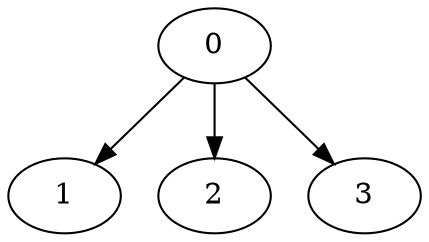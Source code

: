 digraph "Be p is" {
    1   [Weight=2];
    2   [Weight=2];
    3   [Weight=2];
    0   [Weight=4];
    0 -> 1  [Weight=1];
    0 -> 2  [Weight=1];
    0 -> 3  [Weight=3];
}